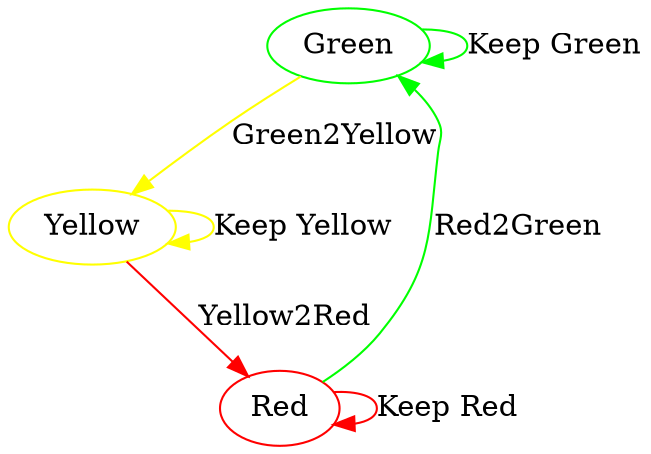digraph "Traffic light" {
	Green [color=green]
	Yellow [color=yellow]
	Red [color=red]
	Green -> Green [label="Keep Green" color=green]
	Green -> Yellow [label=Green2Yellow color=yellow]
	Yellow -> Yellow [label="Keep Yellow" color=yellow]
	Yellow -> Red [label=Yellow2Red color=red]
	Red -> Red [label="Keep Red" color=red]
	Red -> Green [label=Red2Green color=green]
}
